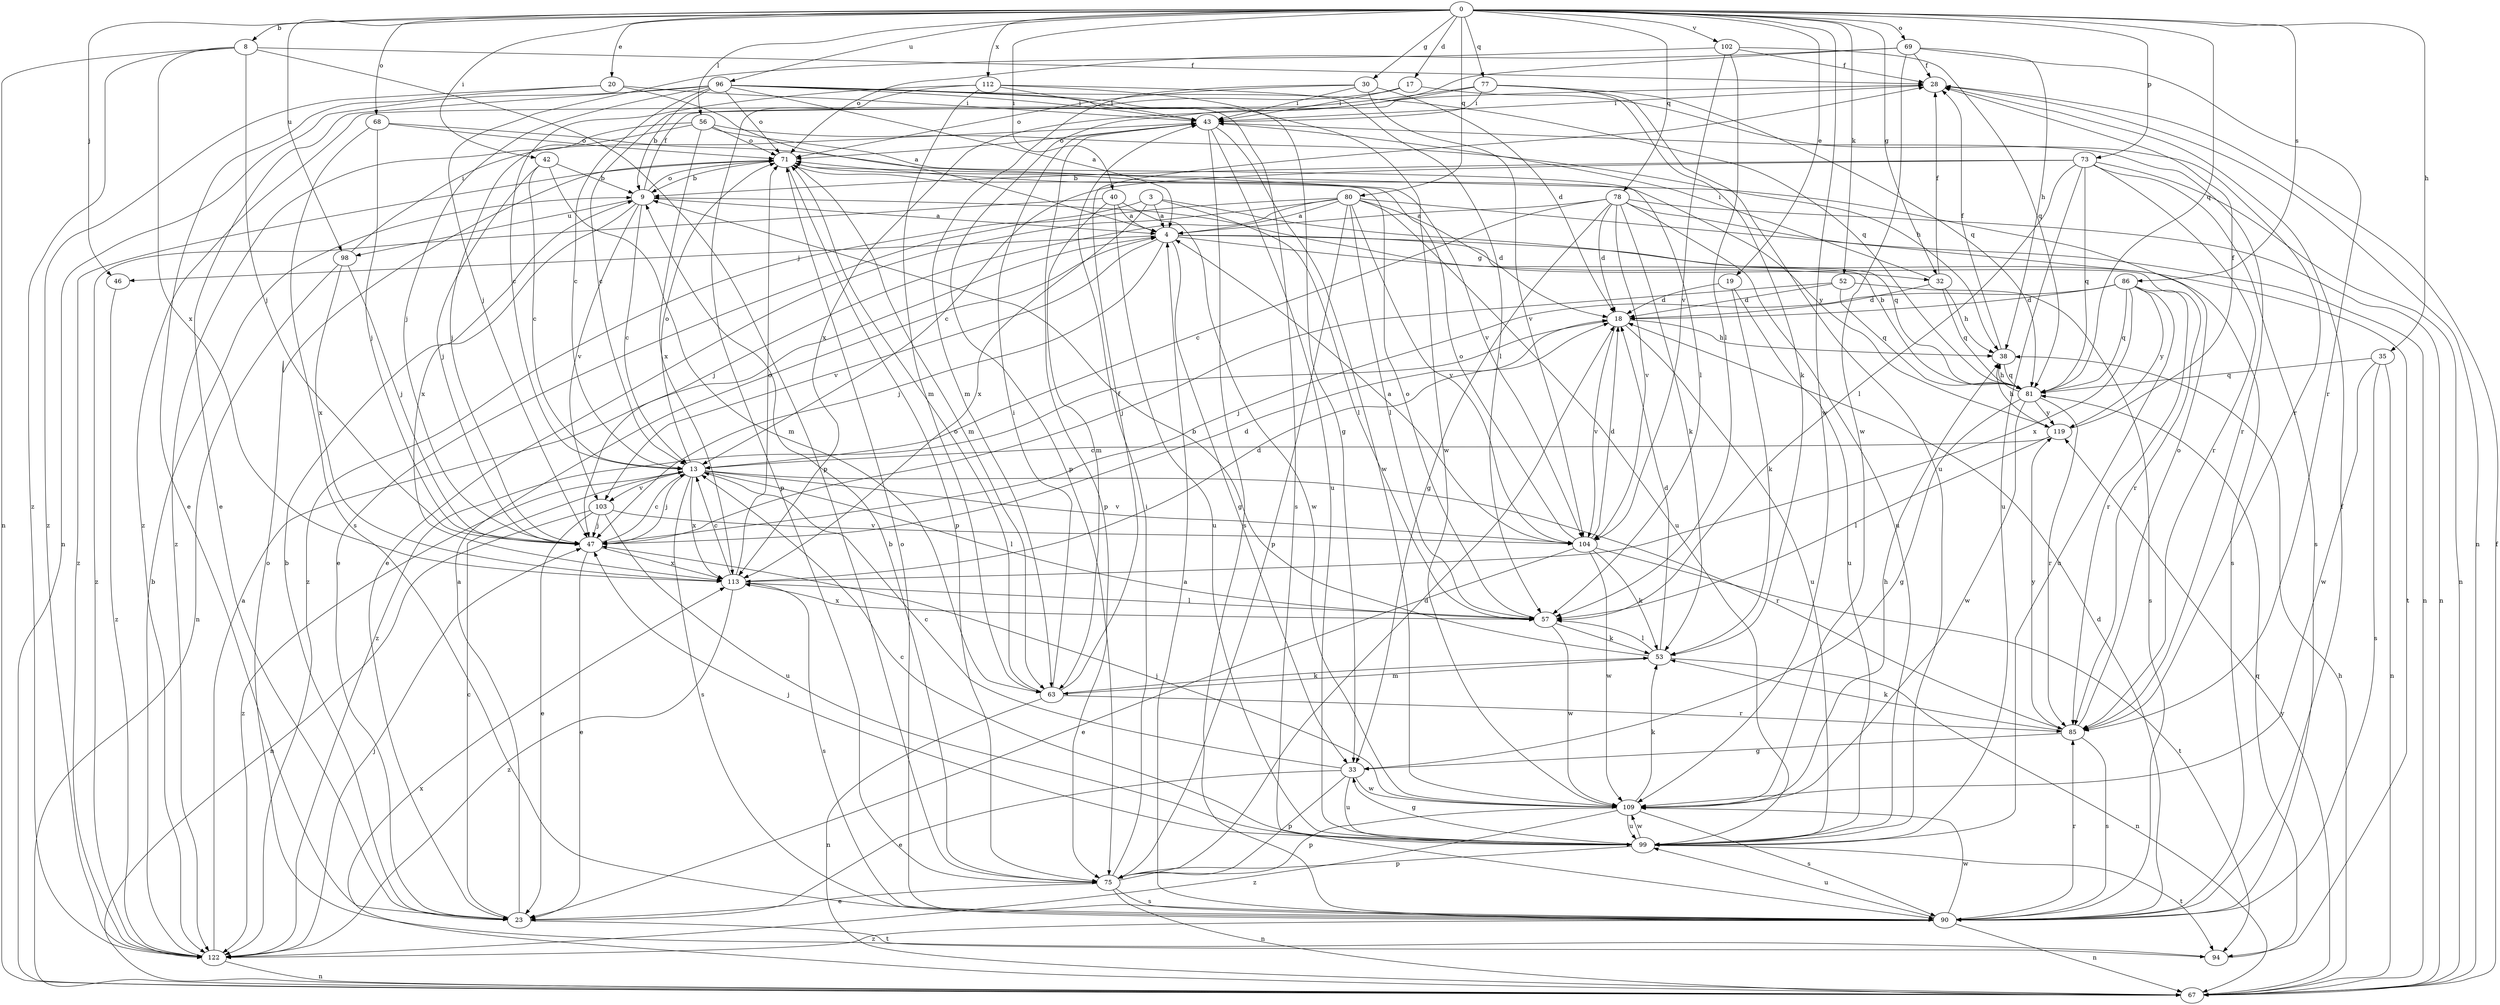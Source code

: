 strict digraph  {
0;
3;
4;
8;
9;
13;
17;
18;
19;
20;
23;
28;
30;
32;
33;
35;
38;
40;
42;
43;
46;
47;
52;
53;
56;
57;
63;
67;
68;
69;
71;
73;
75;
77;
78;
80;
81;
85;
86;
90;
94;
96;
98;
99;
102;
103;
104;
109;
112;
113;
119;
122;
0 -> 8  [label=b];
0 -> 17  [label=d];
0 -> 19  [label=e];
0 -> 20  [label=e];
0 -> 30  [label=g];
0 -> 32  [label=g];
0 -> 35  [label=h];
0 -> 40  [label=i];
0 -> 42  [label=i];
0 -> 46  [label=j];
0 -> 52  [label=k];
0 -> 56  [label=l];
0 -> 68  [label=o];
0 -> 69  [label=o];
0 -> 73  [label=p];
0 -> 77  [label=q];
0 -> 78  [label=q];
0 -> 80  [label=q];
0 -> 81  [label=q];
0 -> 86  [label=s];
0 -> 96  [label=u];
0 -> 98  [label=u];
0 -> 102  [label=v];
0 -> 109  [label=w];
0 -> 112  [label=x];
3 -> 4  [label=a];
3 -> 23  [label=e];
3 -> 57  [label=l];
3 -> 81  [label=q];
3 -> 113  [label=x];
4 -> 32  [label=g];
4 -> 33  [label=g];
4 -> 46  [label=j];
4 -> 47  [label=j];
4 -> 85  [label=r];
4 -> 94  [label=t];
4 -> 103  [label=v];
8 -> 28  [label=f];
8 -> 47  [label=j];
8 -> 67  [label=n];
8 -> 75  [label=p];
8 -> 113  [label=x];
8 -> 122  [label=z];
9 -> 4  [label=a];
9 -> 13  [label=c];
9 -> 28  [label=f];
9 -> 71  [label=o];
9 -> 98  [label=u];
9 -> 103  [label=v];
9 -> 113  [label=x];
13 -> 47  [label=j];
13 -> 57  [label=l];
13 -> 71  [label=o];
13 -> 85  [label=r];
13 -> 90  [label=s];
13 -> 103  [label=v];
13 -> 104  [label=v];
13 -> 113  [label=x];
13 -> 122  [label=z];
17 -> 43  [label=i];
17 -> 85  [label=r];
17 -> 122  [label=z];
18 -> 38  [label=h];
18 -> 99  [label=u];
18 -> 104  [label=v];
18 -> 122  [label=z];
19 -> 18  [label=d];
19 -> 53  [label=k];
19 -> 99  [label=u];
20 -> 4  [label=a];
20 -> 23  [label=e];
20 -> 43  [label=i];
20 -> 122  [label=z];
23 -> 4  [label=a];
23 -> 9  [label=b];
23 -> 13  [label=c];
23 -> 94  [label=t];
28 -> 43  [label=i];
28 -> 67  [label=n];
30 -> 18  [label=d];
30 -> 43  [label=i];
30 -> 63  [label=m];
30 -> 71  [label=o];
30 -> 104  [label=v];
32 -> 18  [label=d];
32 -> 28  [label=f];
32 -> 38  [label=h];
32 -> 43  [label=i];
32 -> 81  [label=q];
33 -> 13  [label=c];
33 -> 23  [label=e];
33 -> 75  [label=p];
33 -> 99  [label=u];
33 -> 109  [label=w];
35 -> 67  [label=n];
35 -> 81  [label=q];
35 -> 90  [label=s];
35 -> 109  [label=w];
38 -> 28  [label=f];
38 -> 81  [label=q];
40 -> 4  [label=a];
40 -> 63  [label=m];
40 -> 99  [label=u];
40 -> 109  [label=w];
40 -> 122  [label=z];
42 -> 9  [label=b];
42 -> 13  [label=c];
42 -> 47  [label=j];
42 -> 63  [label=m];
43 -> 71  [label=o];
43 -> 75  [label=p];
43 -> 85  [label=r];
43 -> 90  [label=s];
43 -> 99  [label=u];
43 -> 109  [label=w];
46 -> 122  [label=z];
47 -> 13  [label=c];
47 -> 18  [label=d];
47 -> 23  [label=e];
47 -> 113  [label=x];
52 -> 18  [label=d];
52 -> 47  [label=j];
52 -> 81  [label=q];
52 -> 90  [label=s];
53 -> 9  [label=b];
53 -> 18  [label=d];
53 -> 57  [label=l];
53 -> 63  [label=m];
53 -> 67  [label=n];
56 -> 38  [label=h];
56 -> 47  [label=j];
56 -> 57  [label=l];
56 -> 71  [label=o];
56 -> 113  [label=x];
56 -> 122  [label=z];
57 -> 53  [label=k];
57 -> 71  [label=o];
57 -> 109  [label=w];
57 -> 113  [label=x];
63 -> 28  [label=f];
63 -> 43  [label=i];
63 -> 53  [label=k];
63 -> 67  [label=n];
63 -> 71  [label=o];
63 -> 85  [label=r];
67 -> 28  [label=f];
67 -> 38  [label=h];
67 -> 113  [label=x];
67 -> 119  [label=y];
68 -> 47  [label=j];
68 -> 71  [label=o];
68 -> 90  [label=s];
68 -> 104  [label=v];
69 -> 28  [label=f];
69 -> 38  [label=h];
69 -> 71  [label=o];
69 -> 75  [label=p];
69 -> 85  [label=r];
69 -> 109  [label=w];
71 -> 9  [label=b];
71 -> 63  [label=m];
71 -> 75  [label=p];
71 -> 119  [label=y];
71 -> 122  [label=z];
73 -> 9  [label=b];
73 -> 13  [label=c];
73 -> 57  [label=l];
73 -> 67  [label=n];
73 -> 81  [label=q];
73 -> 85  [label=r];
73 -> 90  [label=s];
73 -> 99  [label=u];
75 -> 9  [label=b];
75 -> 18  [label=d];
75 -> 23  [label=e];
75 -> 43  [label=i];
75 -> 67  [label=n];
75 -> 90  [label=s];
77 -> 13  [label=c];
77 -> 43  [label=i];
77 -> 53  [label=k];
77 -> 81  [label=q];
77 -> 99  [label=u];
77 -> 113  [label=x];
78 -> 4  [label=a];
78 -> 13  [label=c];
78 -> 18  [label=d];
78 -> 33  [label=g];
78 -> 53  [label=k];
78 -> 67  [label=n];
78 -> 90  [label=s];
78 -> 99  [label=u];
78 -> 104  [label=v];
80 -> 4  [label=a];
80 -> 18  [label=d];
80 -> 23  [label=e];
80 -> 47  [label=j];
80 -> 57  [label=l];
80 -> 67  [label=n];
80 -> 75  [label=p];
80 -> 99  [label=u];
80 -> 104  [label=v];
80 -> 122  [label=z];
81 -> 9  [label=b];
81 -> 33  [label=g];
81 -> 38  [label=h];
81 -> 85  [label=r];
81 -> 109  [label=w];
81 -> 119  [label=y];
85 -> 33  [label=g];
85 -> 53  [label=k];
85 -> 71  [label=o];
85 -> 90  [label=s];
85 -> 119  [label=y];
86 -> 18  [label=d];
86 -> 47  [label=j];
86 -> 81  [label=q];
86 -> 85  [label=r];
86 -> 99  [label=u];
86 -> 113  [label=x];
86 -> 119  [label=y];
90 -> 4  [label=a];
90 -> 18  [label=d];
90 -> 28  [label=f];
90 -> 67  [label=n];
90 -> 71  [label=o];
90 -> 85  [label=r];
90 -> 99  [label=u];
90 -> 109  [label=w];
90 -> 122  [label=z];
94 -> 71  [label=o];
94 -> 81  [label=q];
96 -> 4  [label=a];
96 -> 9  [label=b];
96 -> 13  [label=c];
96 -> 23  [label=e];
96 -> 43  [label=i];
96 -> 47  [label=j];
96 -> 67  [label=n];
96 -> 71  [label=o];
96 -> 81  [label=q];
96 -> 90  [label=s];
96 -> 109  [label=w];
98 -> 43  [label=i];
98 -> 47  [label=j];
98 -> 67  [label=n];
98 -> 113  [label=x];
99 -> 13  [label=c];
99 -> 33  [label=g];
99 -> 47  [label=j];
99 -> 75  [label=p];
99 -> 94  [label=t];
99 -> 109  [label=w];
102 -> 28  [label=f];
102 -> 47  [label=j];
102 -> 57  [label=l];
102 -> 81  [label=q];
102 -> 104  [label=v];
103 -> 23  [label=e];
103 -> 47  [label=j];
103 -> 67  [label=n];
103 -> 99  [label=u];
103 -> 104  [label=v];
104 -> 4  [label=a];
104 -> 18  [label=d];
104 -> 23  [label=e];
104 -> 53  [label=k];
104 -> 71  [label=o];
104 -> 94  [label=t];
104 -> 109  [label=w];
109 -> 38  [label=h];
109 -> 47  [label=j];
109 -> 53  [label=k];
109 -> 75  [label=p];
109 -> 90  [label=s];
109 -> 99  [label=u];
109 -> 122  [label=z];
112 -> 13  [label=c];
112 -> 33  [label=g];
112 -> 43  [label=i];
112 -> 57  [label=l];
112 -> 63  [label=m];
112 -> 75  [label=p];
113 -> 13  [label=c];
113 -> 18  [label=d];
113 -> 57  [label=l];
113 -> 71  [label=o];
113 -> 90  [label=s];
113 -> 122  [label=z];
119 -> 13  [label=c];
119 -> 28  [label=f];
119 -> 38  [label=h];
119 -> 57  [label=l];
122 -> 4  [label=a];
122 -> 9  [label=b];
122 -> 47  [label=j];
122 -> 67  [label=n];
}
